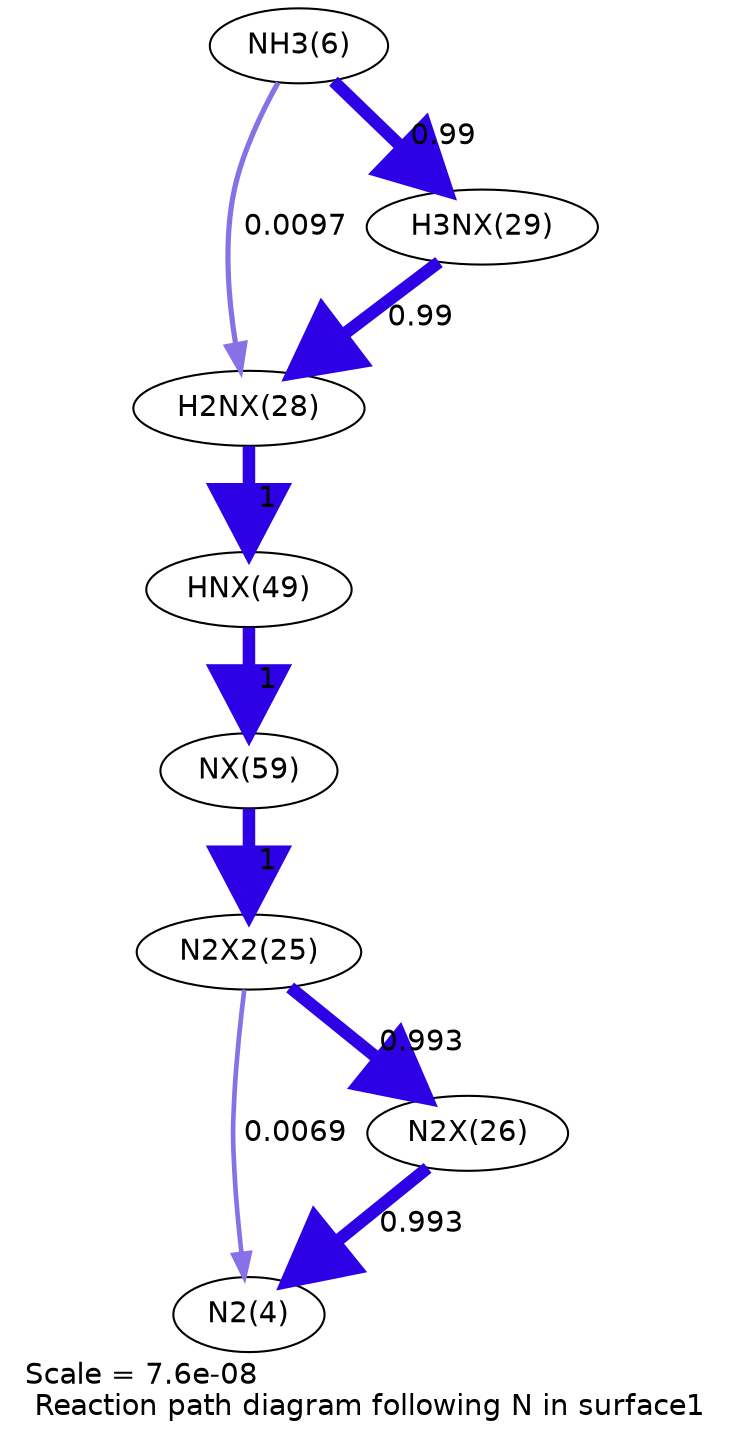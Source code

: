 digraph reaction_paths {
center=1;
s7 -> s19[fontname="Helvetica", penwidth=2.5, arrowsize=1.25, color="0.7, 0.51, 0.9"
, label=" 0.0097"];
s7 -> s20[fontname="Helvetica", penwidth=5.99, arrowsize=3, color="0.7, 1.49, 0.9"
, label=" 0.99"];
s20 -> s19[fontname="Helvetica", penwidth=5.99, arrowsize=3, color="0.7, 1.49, 0.9"
, label=" 0.99"];
s19 -> s22[fontname="Helvetica", penwidth=6, arrowsize=3, color="0.7, 1.5, 0.9"
, label=" 1"];
s22 -> s23[fontname="Helvetica", penwidth=6, arrowsize=3, color="0.7, 1.5, 0.9"
, label=" 1"];
s23 -> s16[fontname="Helvetica", penwidth=6, arrowsize=3, color="0.7, 1.5, 0.9"
, label=" 1"];
s16 -> s5[fontname="Helvetica", penwidth=2.24, arrowsize=1.12, color="0.7, 0.507, 0.9"
, label=" 0.0069"];
s17 -> s5[fontname="Helvetica", penwidth=5.99, arrowsize=3, color="0.7, 1.49, 0.9"
, label=" 0.993"];
s16 -> s17[fontname="Helvetica", penwidth=5.99, arrowsize=3, color="0.7, 1.49, 0.9"
, label=" 0.993"];
s5 [ fontname="Helvetica", label="N2(4)"];
s7 [ fontname="Helvetica", label="NH3(6)"];
s16 [ fontname="Helvetica", label="N2X2(25)"];
s17 [ fontname="Helvetica", label="N2X(26)"];
s19 [ fontname="Helvetica", label="H2NX(28)"];
s20 [ fontname="Helvetica", label="H3NX(29)"];
s22 [ fontname="Helvetica", label="HNX(49)"];
s23 [ fontname="Helvetica", label="NX(59)"];
 label = "Scale = 7.6e-08\l Reaction path diagram following N in surface1";
 fontname = "Helvetica";
}
